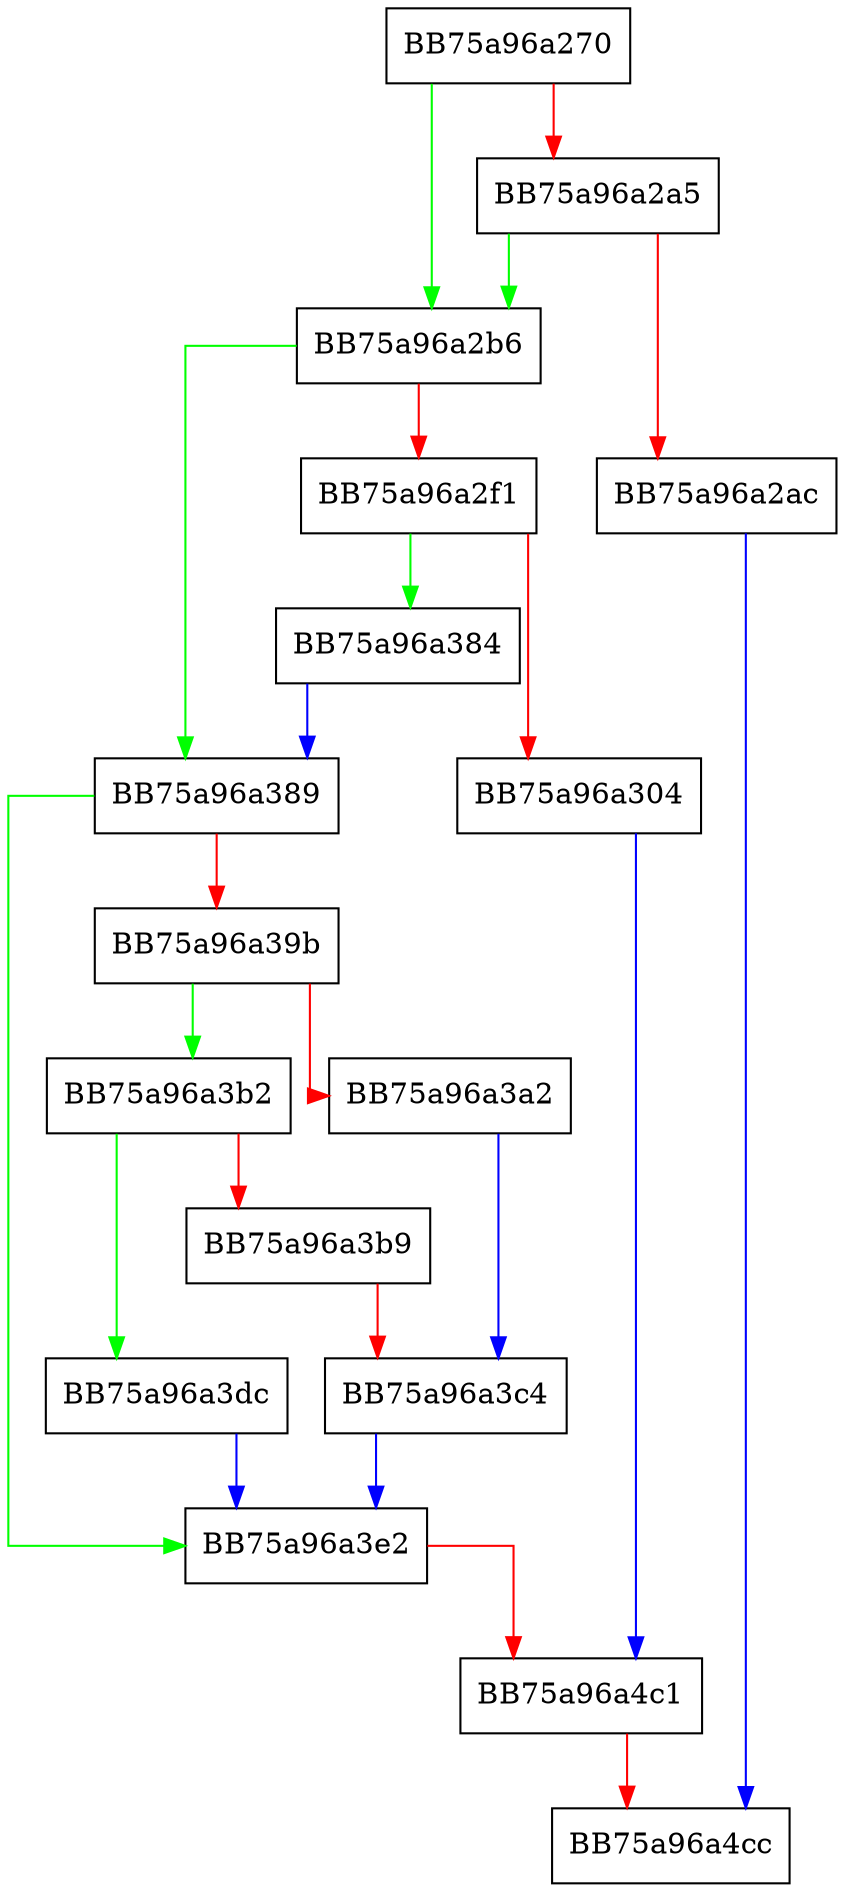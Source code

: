 digraph set_configuration {
  node [shape="box"];
  graph [splines=ortho];
  BB75a96a270 -> BB75a96a2b6 [color="green"];
  BB75a96a270 -> BB75a96a2a5 [color="red"];
  BB75a96a2a5 -> BB75a96a2b6 [color="green"];
  BB75a96a2a5 -> BB75a96a2ac [color="red"];
  BB75a96a2ac -> BB75a96a4cc [color="blue"];
  BB75a96a2b6 -> BB75a96a389 [color="green"];
  BB75a96a2b6 -> BB75a96a2f1 [color="red"];
  BB75a96a2f1 -> BB75a96a384 [color="green"];
  BB75a96a2f1 -> BB75a96a304 [color="red"];
  BB75a96a304 -> BB75a96a4c1 [color="blue"];
  BB75a96a384 -> BB75a96a389 [color="blue"];
  BB75a96a389 -> BB75a96a3e2 [color="green"];
  BB75a96a389 -> BB75a96a39b [color="red"];
  BB75a96a39b -> BB75a96a3b2 [color="green"];
  BB75a96a39b -> BB75a96a3a2 [color="red"];
  BB75a96a3a2 -> BB75a96a3c4 [color="blue"];
  BB75a96a3b2 -> BB75a96a3dc [color="green"];
  BB75a96a3b2 -> BB75a96a3b9 [color="red"];
  BB75a96a3b9 -> BB75a96a3c4 [color="red"];
  BB75a96a3c4 -> BB75a96a3e2 [color="blue"];
  BB75a96a3dc -> BB75a96a3e2 [color="blue"];
  BB75a96a3e2 -> BB75a96a4c1 [color="red"];
  BB75a96a4c1 -> BB75a96a4cc [color="red"];
}